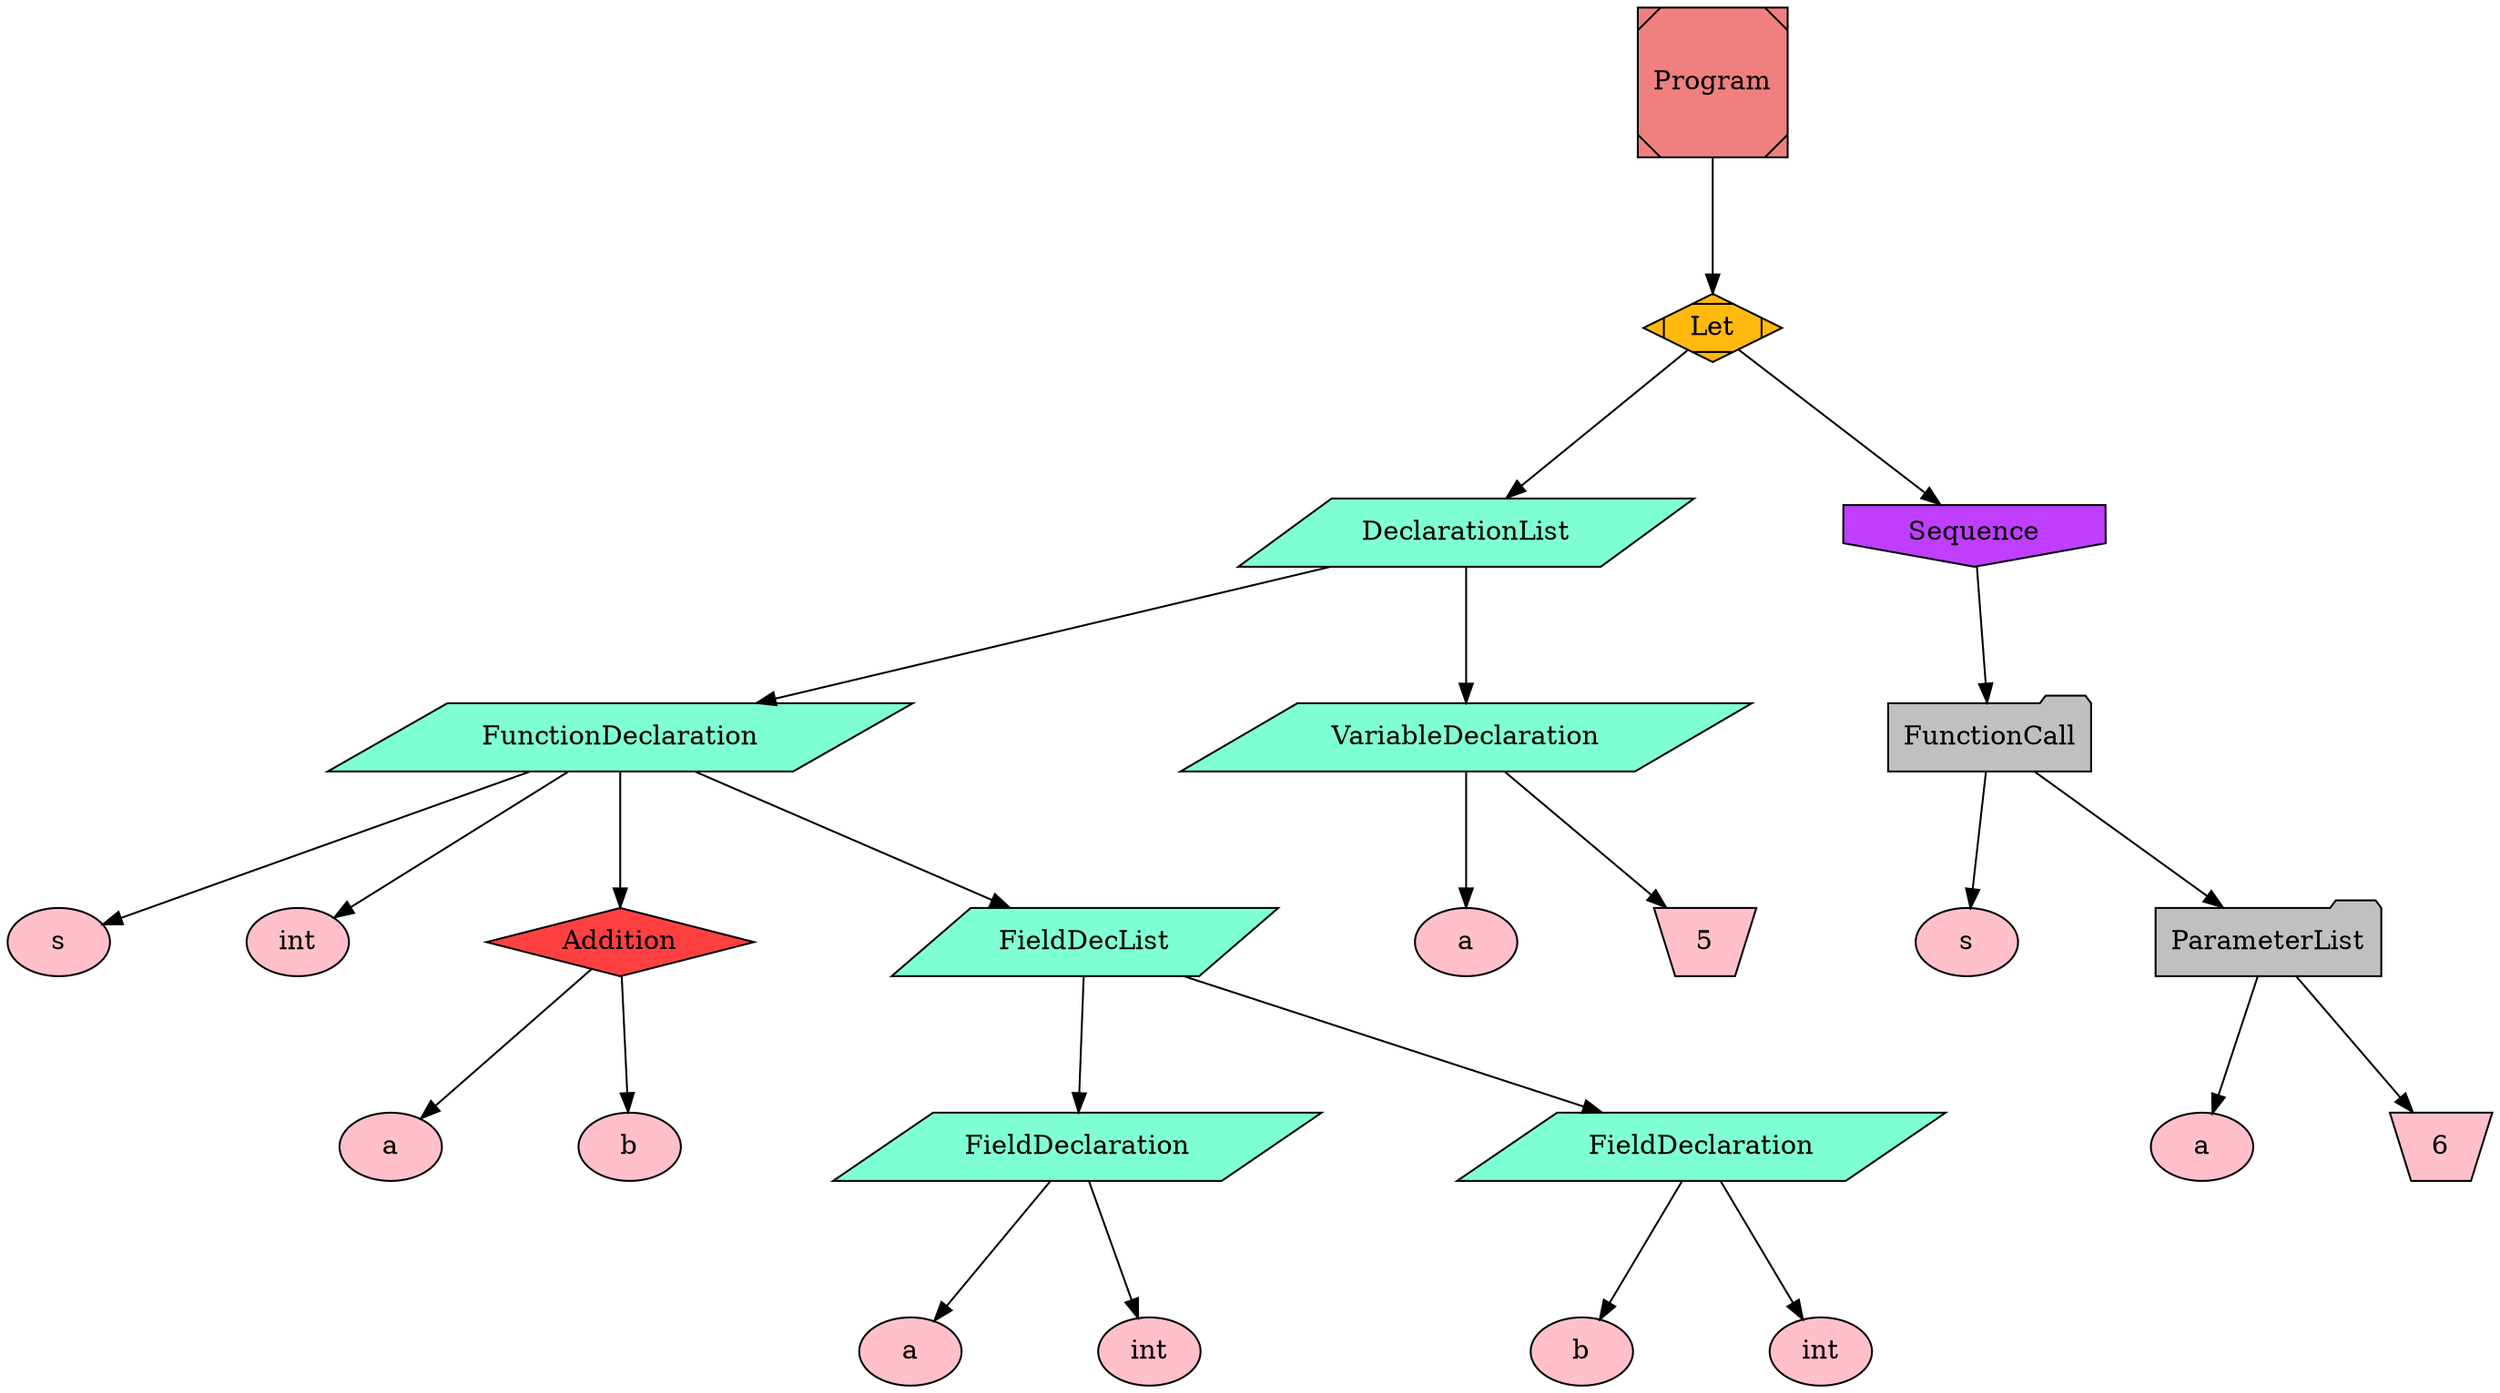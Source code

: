 digraph "ast"{

	nodesep=1;
	ranksep=1;
node [style=filled]
	N1 [label="Let", shape="Mdiamond", fillcolor="darkgoldenrod1"];
	N2 [label="DeclarationList", shape="parallelogram", fillcolor="aquamarine"];
	N3 [label="FunctionDeclaration", shape="parallelogram", fillcolor="aquamarine"];
	N4 [label="s", shape="ellipse", fillcolor="pink"];
	N5 [label="int", shape="ellipse", fillcolor="pink"];
	N6 [label="Addition", shape="diamond", fillcolor="brown1"];
	N7 [label="a", shape="ellipse", fillcolor="pink"];
	N8 [label="b", shape="ellipse", fillcolor="pink"];
	N9 [label="FieldDecList", shape="parallelogram", fillcolor="aquamarine"];
	N10 [label="FieldDeclaration", shape="parallelogram", fillcolor="aquamarine"];
	N11 [label="a", shape="ellipse", fillcolor="pink"];
	N12 [label="int", shape="ellipse", fillcolor="pink"];
	N13 [label="FieldDeclaration", shape="parallelogram", fillcolor="aquamarine"];
	N14 [label="b", shape="ellipse", fillcolor="pink"];
	N15 [label="int", shape="ellipse", fillcolor="pink"];
	N16 [label="VariableDeclaration", shape="parallelogram", fillcolor="aquamarine"];
	N17 [label="a", shape="ellipse", fillcolor="pink"];
	N18 [label="5", shape="invtrapezium", fillcolor="pink"];
	N19 [label="Sequence", shape="invhouse", fillcolor="darkorchid1"];
	N20 [label="FunctionCall", shape="folder", fillcolor="grey"];
	N21 [label="s", shape="ellipse", fillcolor="pink"];
	N22 [label="ParameterList", shape="folder", fillcolor="grey"];
	N23 [label="a", shape="ellipse", fillcolor="pink"];
	N24 [label="6", shape="invtrapezium", fillcolor="pink"];
	N0 [label="Program", shape="Msquare", fillcolor="lightcoral"];

	N3 -> N4; 
	N3 -> N5; 
	N6 -> N7; 
	N6 -> N8; 
	N3 -> N6; 
	N10 -> N11; 
	N10 -> N12; 
	N9 -> N10; 
	N13 -> N14; 
	N13 -> N15; 
	N9 -> N13; 
	N3 -> N9; 
	N2 -> N3; 
	N16 -> N17; 
	N16 -> N18; 
	N2 -> N16; 
	N1 -> N2; 
	N20 -> N21; 
	N22 -> N23; 
	N22 -> N24; 
	N20 -> N22; 
	N19 -> N20; 
	N1 -> N19; 
	N0 -> N1; 

}